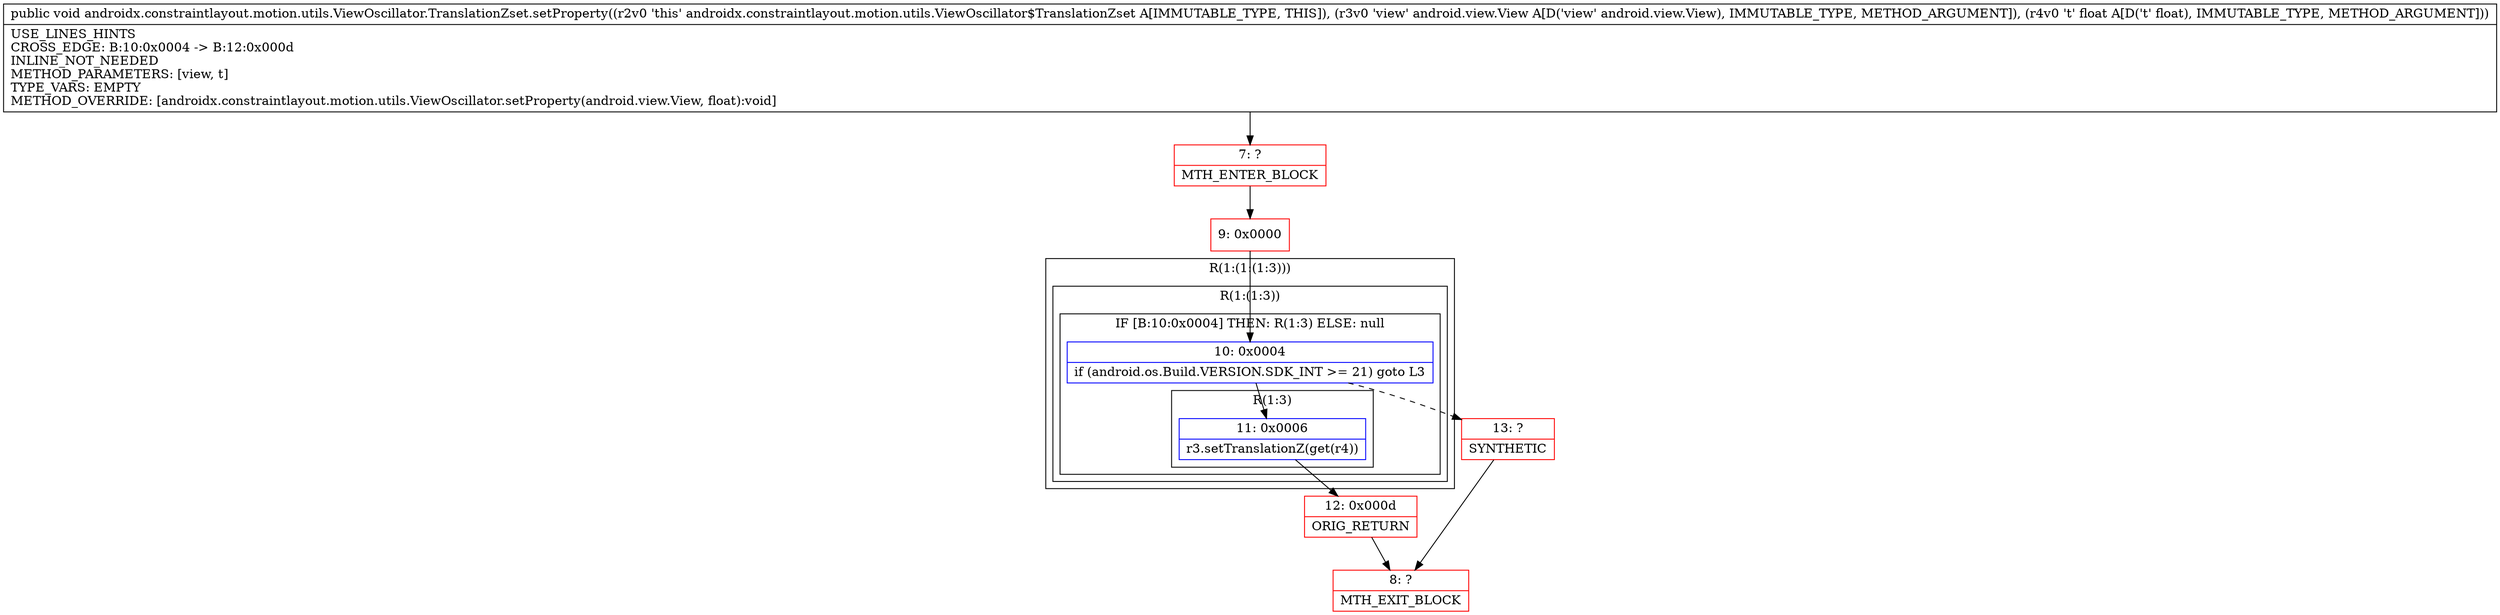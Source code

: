 digraph "CFG forandroidx.constraintlayout.motion.utils.ViewOscillator.TranslationZset.setProperty(Landroid\/view\/View;F)V" {
subgraph cluster_Region_2064220488 {
label = "R(1:(1:(1:3)))";
node [shape=record,color=blue];
subgraph cluster_Region_109608620 {
label = "R(1:(1:3))";
node [shape=record,color=blue];
subgraph cluster_IfRegion_1181652375 {
label = "IF [B:10:0x0004] THEN: R(1:3) ELSE: null";
node [shape=record,color=blue];
Node_10 [shape=record,label="{10\:\ 0x0004|if (android.os.Build.VERSION.SDK_INT \>= 21) goto L3\l}"];
subgraph cluster_Region_1313764657 {
label = "R(1:3)";
node [shape=record,color=blue];
Node_11 [shape=record,label="{11\:\ 0x0006|r3.setTranslationZ(get(r4))\l}"];
}
}
}
}
Node_7 [shape=record,color=red,label="{7\:\ ?|MTH_ENTER_BLOCK\l}"];
Node_9 [shape=record,color=red,label="{9\:\ 0x0000}"];
Node_12 [shape=record,color=red,label="{12\:\ 0x000d|ORIG_RETURN\l}"];
Node_8 [shape=record,color=red,label="{8\:\ ?|MTH_EXIT_BLOCK\l}"];
Node_13 [shape=record,color=red,label="{13\:\ ?|SYNTHETIC\l}"];
MethodNode[shape=record,label="{public void androidx.constraintlayout.motion.utils.ViewOscillator.TranslationZset.setProperty((r2v0 'this' androidx.constraintlayout.motion.utils.ViewOscillator$TranslationZset A[IMMUTABLE_TYPE, THIS]), (r3v0 'view' android.view.View A[D('view' android.view.View), IMMUTABLE_TYPE, METHOD_ARGUMENT]), (r4v0 't' float A[D('t' float), IMMUTABLE_TYPE, METHOD_ARGUMENT]))  | USE_LINES_HINTS\lCROSS_EDGE: B:10:0x0004 \-\> B:12:0x000d\lINLINE_NOT_NEEDED\lMETHOD_PARAMETERS: [view, t]\lTYPE_VARS: EMPTY\lMETHOD_OVERRIDE: [androidx.constraintlayout.motion.utils.ViewOscillator.setProperty(android.view.View, float):void]\l}"];
MethodNode -> Node_7;Node_10 -> Node_11;
Node_10 -> Node_13[style=dashed];
Node_11 -> Node_12;
Node_7 -> Node_9;
Node_9 -> Node_10;
Node_12 -> Node_8;
Node_13 -> Node_8;
}


